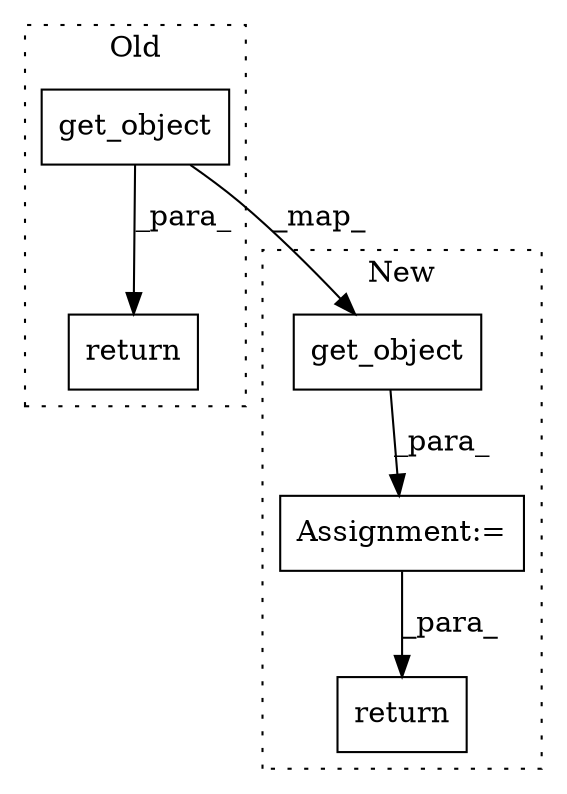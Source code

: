 digraph G {
subgraph cluster0 {
1 [label="get_object" a="32" s="873,934" l="11,1" shape="box"];
4 [label="return" a="41" s="861" l="7" shape="box"];
label = "Old";
style="dotted";
}
subgraph cluster1 {
2 [label="get_object" a="32" s="903,964" l="11,1" shape="box"];
3 [label="Assignment:=" a="7" s="897" l="1" shape="box"];
5 [label="return" a="41" s="1015" l="7" shape="box"];
label = "New";
style="dotted";
}
1 -> 2 [label="_map_"];
1 -> 4 [label="_para_"];
2 -> 3 [label="_para_"];
3 -> 5 [label="_para_"];
}